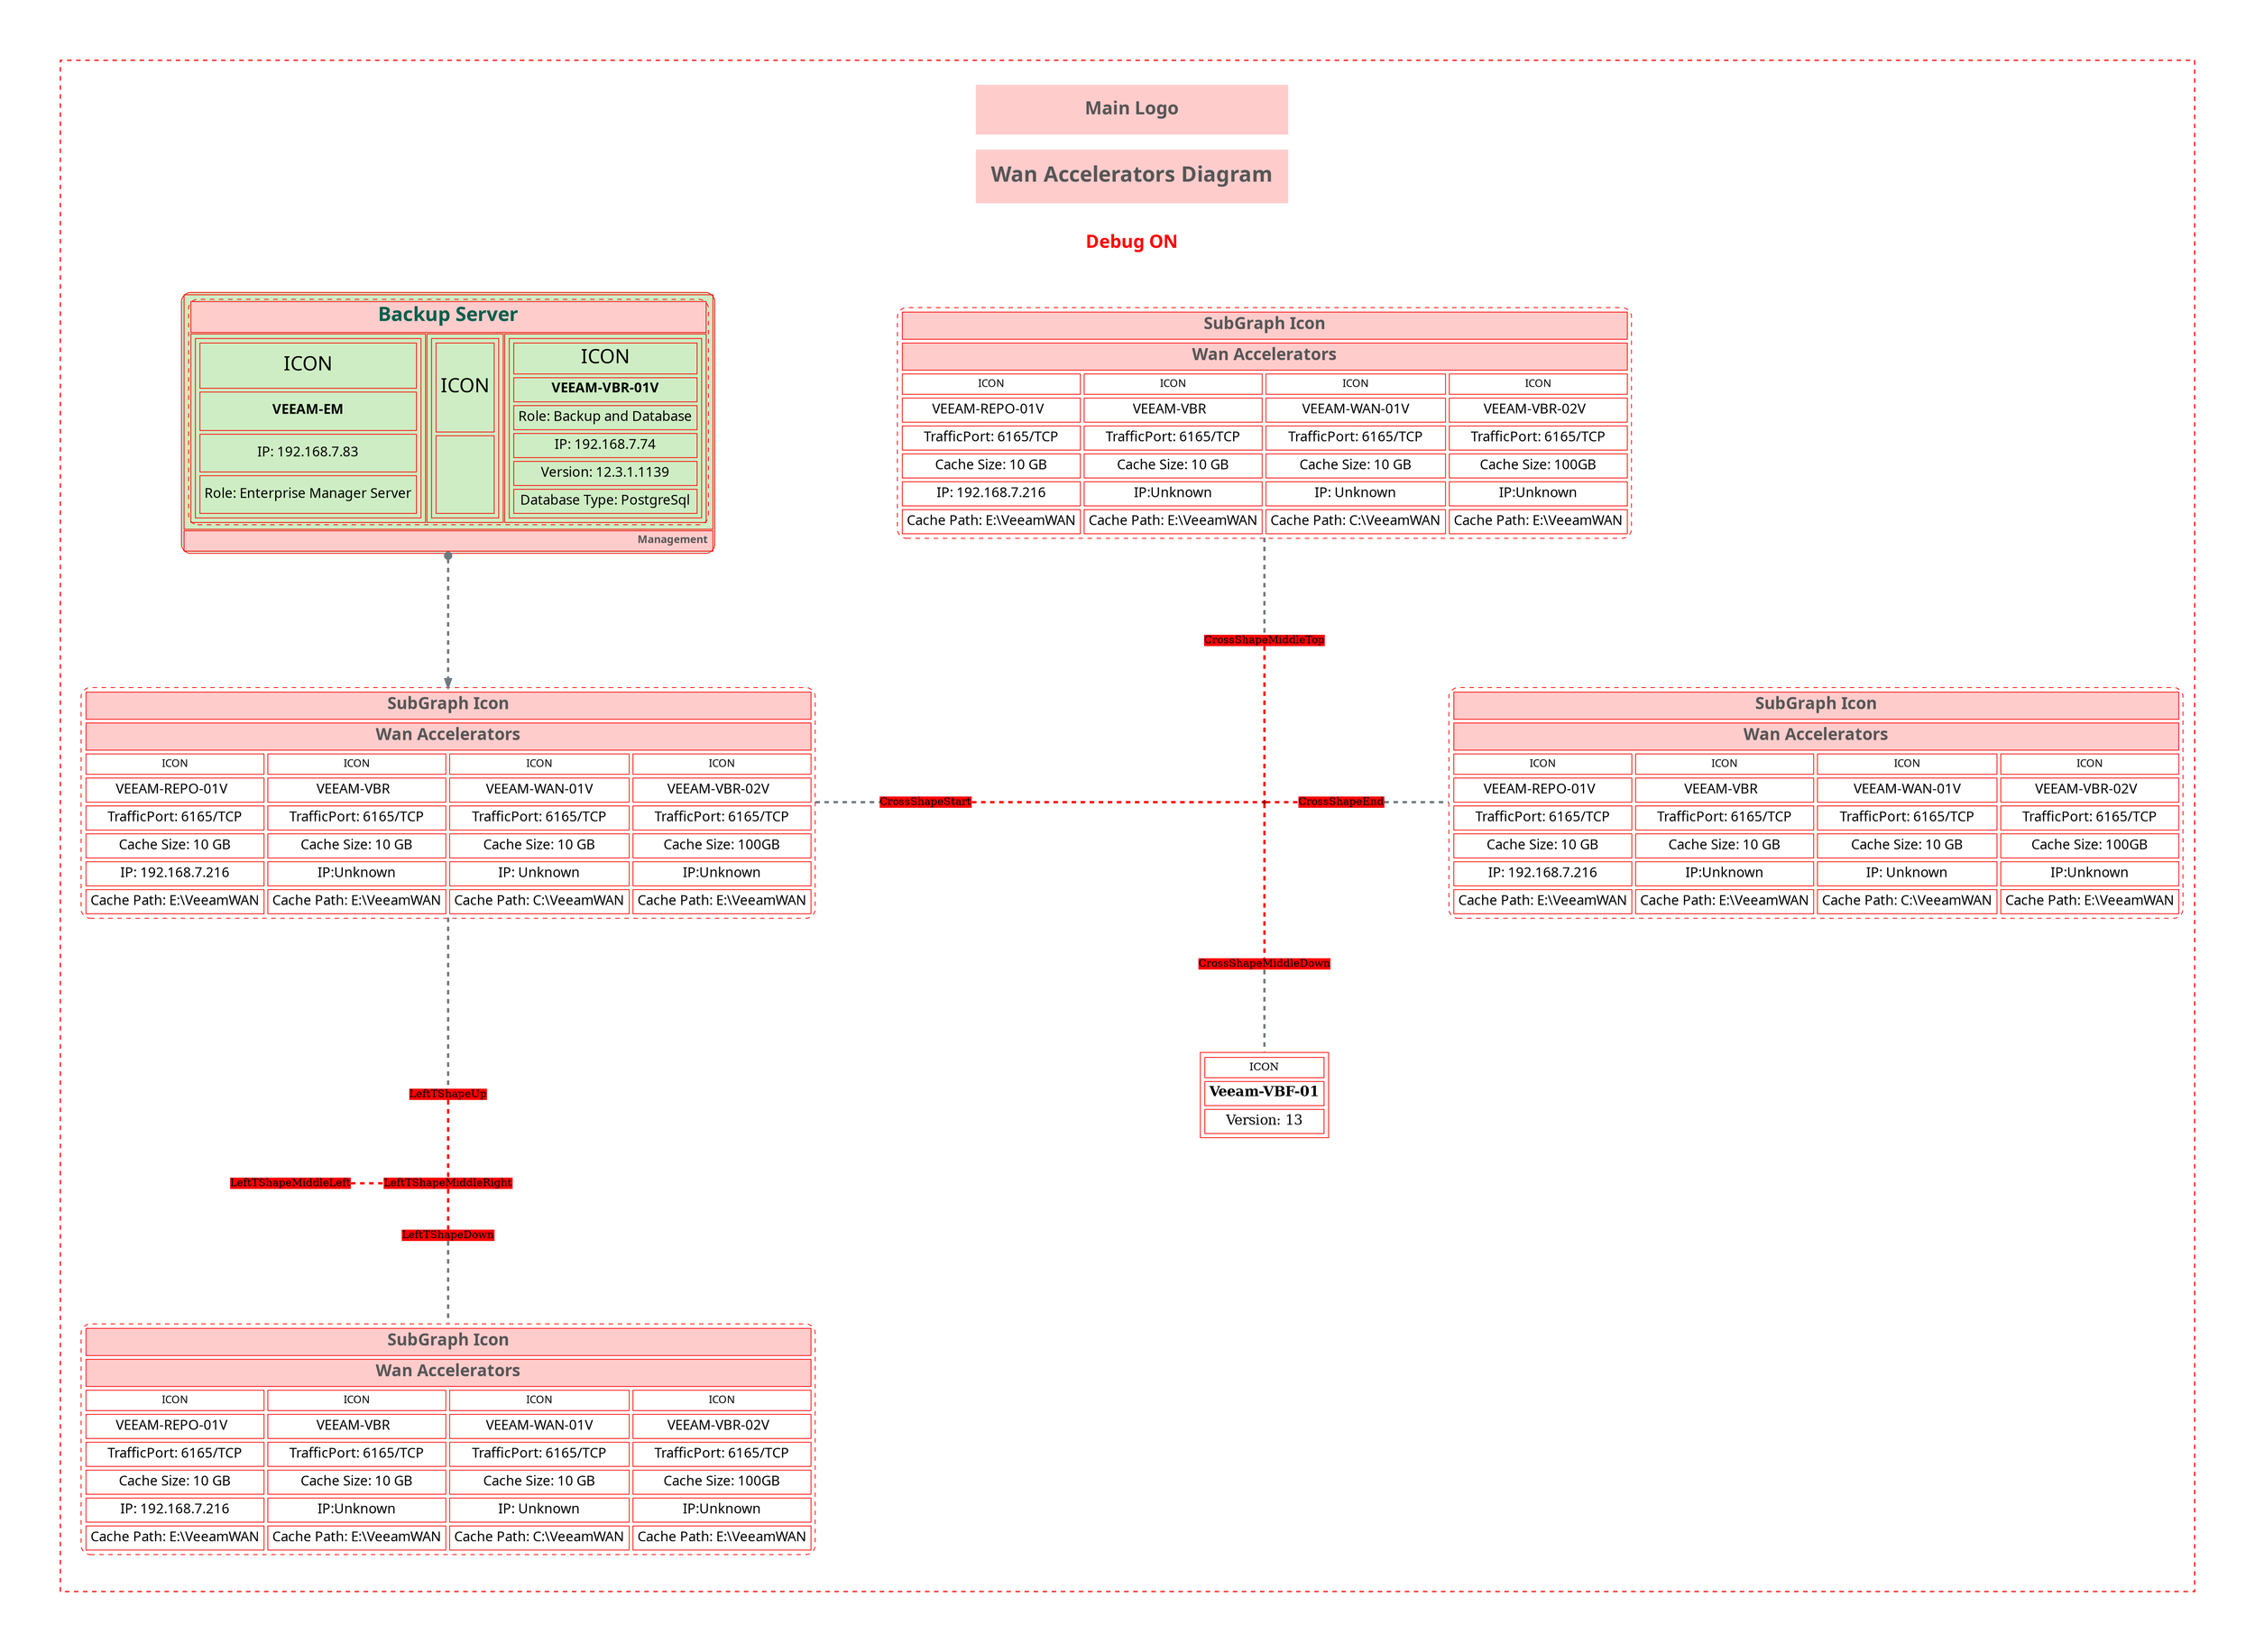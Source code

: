 digraph VeeamVBR {
    bgcolor="White";
    nodesep="0.6";
    imagepath="C:\Users\jocolon\Documents\WindowsPowerShell\Modules\Veeam.Diagrammer\icons";
    fontcolor="#565656";
    fontname="Segoe Ui Black";
    overlap="false";
    ranksep="0.75";
    penwidth="1.5";
    style="dashed";
    pad="1";
    compound="true";
    fontsize="32";
    labelloc="t";
    splines="polyline";
    rankdir="TB";
    node [labelloc="t";shape="none";fontcolor="Black";style="filled";imagescale="True";fillcolor="transparent";fontsize="14";]
    edge [color="#71797E";fontcolor="#71797E";dir="both";style="dashed";penwidth="3";arrowsize="1";arrowtail="dot";]
    subgraph clusterOUTERDRAWBOARD1 {
        label=" ";
        color="red";
        labelloc="b";
        style="dashed";
        penwidth="1.5";
        labeljust="r";
        fontsize="24";
        "OUTERDRAWBOARD1" [label="";style="invis";shape="point";]
        subgraph clusterMainGraph {
            label=<<TABLE border='0' cellborder='0' cellspacing='20' cellpadding='20'><TR><TD bgcolor='#FFCCCC' ALIGN='center' colspan='1'>Main Logo</TD></TR><TR><TD bgcolor='#FFCCCC' ALIGN='center' ><FONT FACE='Segoe Ui Black' Color='#565656' POINT-SIZE='28'>Wan Accelerators Diagram</FONT></TD></TR><TR><TD ALIGN='center'><font color='red'>Debug ON</font></TD></TR></TABLE>>;
            penwidth="0";
            labeljust="c";
            labelloc="t";
            fontsize="24";
            "MainGraph" [label="";style="invis";shape="point";]
            "BackupServers" [label=<<TABLE STYLE="rounded" COLOR="red" border="1" cellborder="1" cellpadding="5"><TR><TD align="Right" colspan="1"><FONT POINT-SIZE="14"><TABLE STYLE="dashed,rounded" COLOR="red" border="1" cellborder="1" cellpadding="5"><TR><TD bgcolor="#FFCCCC" ALIGN="Center" colspan="3"><FONT FACE="Segoe Ui Black" Color="#005f4b" POINT-SIZE="26"><B>Backup Server</B></FONT></TD></TR><TR><TD align="Center" colspan="1"><FONT POINT-SIZE="26"><TABLE color='red' border='1' cellborder='1' cellspacing='5' cellpadding='5'><TR><TD ALIGN='Center' colspan='1'>ICON</TD></TR><TR><TD align='Center'><B><FONT POINT-SIZE='18'>VEEAM-EM</FONT></B></TD></TR><TR><TD align='Center' colspan='1'><FONT POINT-SIZE='18'>IP: 192.168.7.83</FONT></TD></TR> <TR><TD align='Center' colspan='1'><FONT POINT-SIZE='18'>Role: Enterprise Manager Server</FONT></TD></TR></TABLE></FONT></TD><TD align="Center" colspan="1"><FONT POINT-SIZE="26"><TABLE color='red' border='1' cellborder='1' cellspacing='5' cellpadding='5'><TR><TD ALIGN='Center' colspan='1'>ICON</TD></TR><TR><TD align='Center'><B><FONT POINT-SIZE='14'> </FONT></B></TD></TR></TABLE></FONT></TD><TD align="Center" colspan="1"><FONT POINT-SIZE="26"><TABLE color='red' border='1' cellborder='1' cellspacing='5' cellpadding='5'><TR><TD ALIGN='Center' colspan='1'>ICON</TD></TR><TR><TD align='Center'><B><FONT POINT-SIZE='18'>VEEAM-VBR-01V</FONT></B></TD></TR><TR><TD align='Center' colspan='1'><FONT POINT-SIZE='18'>Role: Backup and Database</FONT></TD></TR> <TR><TD align='Center' colspan='1'><FONT POINT-SIZE='18'>IP: 192.168.7.74</FONT></TD></TR> <TR><TD align='Center' colspan='1'><FONT POINT-SIZE='18'>Version: 12.3.1.1139</FONT></TD></TR> <TR><TD align='Center' colspan='1'><FONT POINT-SIZE='18'>Database Type: PostgreSql</FONT></TD></TR></TABLE></FONT></TD></TR></TABLE></FONT></TD></TR><TR><TD bgcolor="#FFCCCC" ALIGN="Right" colspan="1"><FONT FACE="Segoe Ui Black" Color="#565656" POINT-SIZE="14"><B>Management</B></FONT></TD></TR></TABLE>>;fontname="Segoe
Ui";shape="plain";style="filled,rounded";fillcolor="#ceedc4";fontsize="14";]

            "WanAccelServer" [label=<<TABLE STYLE="dashed,rounded" PORT="EdgeDot" COLOR="red" border="1" cellborder="1" cellpadding="5" cellspacing="5"><TR><TD
bgcolor="#FFCCCC" ALIGN="Center" colspan="4"><FONT FACE="Segoe Ui Black" Color="#565656" POINT-SIZE="22"><B>SubGraph Icon</B></FONT></TD></TR><TR><TD
bgcolor="#FFCCCC" ALIGN="Center" colspan="4"><FONT FACE="Segoe Ui Black" Color="#565656" POINT-SIZE="22"><B>Wan Accelerators</B></FONT></TD></TR><TR><TD
ALIGN="Center" colspan="1">ICON</TD><TD ALIGN="Center" colspan="1">ICON</TD><TD ALIGN="Center" colspan="1">ICON</TD><TD ALIGN="Center"
colspan="1">ICON</TD></TR><TR><TD PORT="VEEAM-REPO-01V  " ALIGN="Center" colspan="1"><FONT POINT-SIZE="18">VEEAM-REPO-01V  </FONT></TD><TD PORT="VEEAM-VBR  "
ALIGN="Center" colspan="1"><FONT POINT-SIZE="18">VEEAM-VBR  </FONT></TD><TD PORT="VEEAM-WAN-01V  " ALIGN="Center" colspan="1"><FONT POINT-SIZE="18">VEEAM-WAN-01V
</FONT></TD><TD PORT="VEEAM-VBR-02V  " ALIGN="Center" colspan="1"><FONT POINT-SIZE="18">VEEAM-VBR-02V  </FONT></TD></TR><TR><TD ALIGN="Center" colspan="1"><FONT
POINT-SIZE="18">TrafficPort: 6165/TCP</FONT></TD><TD ALIGN="Center" colspan="1"><FONT POINT-SIZE="18">TrafficPort: 6165/TCP</FONT></TD><TD ALIGN="Center"
colspan="1"><FONT POINT-SIZE="18">TrafficPort: 6165/TCP</FONT></TD><TD ALIGN="Center" colspan="1"><FONT POINT-SIZE="18">TrafficPort: 6165/TCP</FONT></TD></TR><TR><TD
ALIGN="Center" colspan="1"><FONT POINT-SIZE="18">Cache Size: 10 GB</FONT></TD><TD ALIGN="Center" colspan="1"><FONT POINT-SIZE="18">Cache Size: 10 GB</FONT></TD><TD
ALIGN="Center" colspan="1"><FONT POINT-SIZE="18">Cache Size: 10 GB</FONT></TD><TD ALIGN="Center" colspan="1"><FONT POINT-SIZE="18">Cache Size: 100
GB</FONT></TD></TR><TR><TD ALIGN="Center" colspan="1"><FONT POINT-SIZE="18">IP: 192.168.7.216</FONT></TD><TD ALIGN="Center" colspan="1"><FONT POINT-SIZE="18">IP:
Unknown</FONT></TD><TD ALIGN="Center" colspan="1"><FONT POINT-SIZE="18">IP: Unknown</FONT></TD><TD ALIGN="Center" colspan="1"><FONT POINT-SIZE="18">IP:
Unknown</FONT></TD></TR><TR><TD ALIGN="Center" colspan="1"><FONT POINT-SIZE="18">Cache Path: E:\VeeamWAN</FONT></TD><TD ALIGN="Center" colspan="1"><FONT
POINT-SIZE="18">Cache Path: E:\VeeamWAN</FONT></TD><TD ALIGN="Center" colspan="1"><FONT POINT-SIZE="18">Cache Path: C:\VeeamWAN</FONT></TD><TD ALIGN="Center"
colspan="1"><FONT POINT-SIZE="18">Cache Path: E:\VeeamWAN</FONT></TD></TR></TABLE>>;fontname="Segoe Ui";shape="plain";fontsize="14";]
            "WanAccelServer2" [label=<<TABLE STYLE="dashed,rounded" PORT="EdgeDot" COLOR="red" border="1" cellborder="1" cellpadding="5" cellspacing="5"><TR><TD
bgcolor="#FFCCCC" ALIGN="Center" colspan="4"><FONT FACE="Segoe Ui Black" Color="#565656" POINT-SIZE="22"><B>SubGraph Icon</B></FONT></TD></TR><TR><TD
bgcolor="#FFCCCC" ALIGN="Center" colspan="4"><FONT FACE="Segoe Ui Black" Color="#565656" POINT-SIZE="22"><B>Wan Accelerators</B></FONT></TD></TR><TR><TD
ALIGN="Center" colspan="1">ICON</TD><TD ALIGN="Center" colspan="1">ICON</TD><TD ALIGN="Center" colspan="1">ICON</TD><TD ALIGN="Center"
colspan="1">ICON</TD></TR><TR><TD PORT="VEEAM-REPO-01V  " ALIGN="Center" colspan="1"><FONT POINT-SIZE="18">VEEAM-REPO-01V  </FONT></TD><TD PORT="VEEAM-VBR  "
ALIGN="Center" colspan="1"><FONT POINT-SIZE="18">VEEAM-VBR  </FONT></TD><TD PORT="VEEAM-WAN-01V  " ALIGN="Center" colspan="1"><FONT POINT-SIZE="18">VEEAM-WAN-01V
</FONT></TD><TD PORT="VEEAM-VBR-02V  " ALIGN="Center" colspan="1"><FONT POINT-SIZE="18">VEEAM-VBR-02V  </FONT></TD></TR><TR><TD ALIGN="Center" colspan="1"><FONT
POINT-SIZE="18">TrafficPort: 6165/TCP</FONT></TD><TD ALIGN="Center" colspan="1"><FONT POINT-SIZE="18">TrafficPort: 6165/TCP</FONT></TD><TD ALIGN="Center"
colspan="1"><FONT POINT-SIZE="18">TrafficPort: 6165/TCP</FONT></TD><TD ALIGN="Center" colspan="1"><FONT POINT-SIZE="18">TrafficPort: 6165/TCP</FONT></TD></TR><TR><TD
ALIGN="Center" colspan="1"><FONT POINT-SIZE="18">Cache Size: 10 GB</FONT></TD><TD ALIGN="Center" colspan="1"><FONT POINT-SIZE="18">Cache Size: 10 GB</FONT></TD><TD
ALIGN="Center" colspan="1"><FONT POINT-SIZE="18">Cache Size: 10 GB</FONT></TD><TD ALIGN="Center" colspan="1"><FONT POINT-SIZE="18">Cache Size: 100
GB</FONT></TD></TR><TR><TD ALIGN="Center" colspan="1"><FONT POINT-SIZE="18">IP: 192.168.7.216</FONT></TD><TD ALIGN="Center" colspan="1"><FONT POINT-SIZE="18">IP:
Unknown</FONT></TD><TD ALIGN="Center" colspan="1"><FONT POINT-SIZE="18">IP: Unknown</FONT></TD><TD ALIGN="Center" colspan="1"><FONT POINT-SIZE="18">IP:
Unknown</FONT></TD></TR><TR><TD ALIGN="Center" colspan="1"><FONT POINT-SIZE="18">Cache Path: E:\VeeamWAN</FONT></TD><TD ALIGN="Center" colspan="1"><FONT
POINT-SIZE="18">Cache Path: E:\VeeamWAN</FONT></TD><TD ALIGN="Center" colspan="1"><FONT POINT-SIZE="18">Cache Path: C:\VeeamWAN</FONT></TD><TD ALIGN="Center"
colspan="1"><FONT POINT-SIZE="18">Cache Path: E:\VeeamWAN</FONT></TD></TR></TABLE>>;fontname="Segoe Ui";shape="plain";fontsize="14";]
            "WanAccelServer3" [label=<<TABLE STYLE="dashed,rounded" PORT="EdgeDot" COLOR="red" border="1" cellborder="1" cellpadding="5" cellspacing="5"><TR><TD
bgcolor="#FFCCCC" ALIGN="Center" colspan="4"><FONT FACE="Segoe Ui Black" Color="#565656" POINT-SIZE="22"><B>SubGraph Icon</B></FONT></TD></TR><TR><TD
bgcolor="#FFCCCC" ALIGN="Center" colspan="4"><FONT FACE="Segoe Ui Black" Color="#565656" POINT-SIZE="22"><B>Wan Accelerators</B></FONT></TD></TR><TR><TD
ALIGN="Center" colspan="1">ICON</TD><TD ALIGN="Center" colspan="1">ICON</TD><TD ALIGN="Center" colspan="1">ICON</TD><TD ALIGN="Center"
colspan="1">ICON</TD></TR><TR><TD PORT="VEEAM-REPO-01V  " ALIGN="Center" colspan="1"><FONT POINT-SIZE="18">VEEAM-REPO-01V  </FONT></TD><TD PORT="VEEAM-VBR  "
ALIGN="Center" colspan="1"><FONT POINT-SIZE="18">VEEAM-VBR  </FONT></TD><TD PORT="VEEAM-WAN-01V  " ALIGN="Center" colspan="1"><FONT POINT-SIZE="18">VEEAM-WAN-01V
</FONT></TD><TD PORT="VEEAM-VBR-02V  " ALIGN="Center" colspan="1"><FONT POINT-SIZE="18">VEEAM-VBR-02V  </FONT></TD></TR><TR><TD ALIGN="Center" colspan="1"><FONT
POINT-SIZE="18">TrafficPort: 6165/TCP</FONT></TD><TD ALIGN="Center" colspan="1"><FONT POINT-SIZE="18">TrafficPort: 6165/TCP</FONT></TD><TD ALIGN="Center"
colspan="1"><FONT POINT-SIZE="18">TrafficPort: 6165/TCP</FONT></TD><TD ALIGN="Center" colspan="1"><FONT POINT-SIZE="18">TrafficPort: 6165/TCP</FONT></TD></TR><TR><TD
ALIGN="Center" colspan="1"><FONT POINT-SIZE="18">Cache Size: 10 GB</FONT></TD><TD ALIGN="Center" colspan="1"><FONT POINT-SIZE="18">Cache Size: 10 GB</FONT></TD><TD
ALIGN="Center" colspan="1"><FONT POINT-SIZE="18">Cache Size: 10 GB</FONT></TD><TD ALIGN="Center" colspan="1"><FONT POINT-SIZE="18">Cache Size: 100
GB</FONT></TD></TR><TR><TD ALIGN="Center" colspan="1"><FONT POINT-SIZE="18">IP: 192.168.7.216</FONT></TD><TD ALIGN="Center" colspan="1"><FONT POINT-SIZE="18">IP:
Unknown</FONT></TD><TD ALIGN="Center" colspan="1"><FONT POINT-SIZE="18">IP: Unknown</FONT></TD><TD ALIGN="Center" colspan="1"><FONT POINT-SIZE="18">IP:
Unknown</FONT></TD></TR><TR><TD ALIGN="Center" colspan="1"><FONT POINT-SIZE="18">Cache Path: E:\VeeamWAN</FONT></TD><TD ALIGN="Center" colspan="1"><FONT
POINT-SIZE="18">Cache Path: E:\VeeamWAN</FONT></TD><TD ALIGN="Center" colspan="1"><FONT POINT-SIZE="18">Cache Path: C:\VeeamWAN</FONT></TD><TD ALIGN="Center"
colspan="1"><FONT POINT-SIZE="18">Cache Path: E:\VeeamWAN</FONT></TD></TR></TABLE>>;fontname="Segoe Ui";shape="plain";fontsize="14";]
            "WanAccelServer4" [label=<<TABLE STYLE="dashed,rounded" PORT="EdgeDot" COLOR="red" border="1" cellborder="1" cellpadding="5" cellspacing="5"><TR><TD
bgcolor="#FFCCCC" ALIGN="Center" colspan="4"><FONT FACE="Segoe Ui Black" Color="#565656" POINT-SIZE="22"><B>SubGraph Icon</B></FONT></TD></TR><TR><TD
bgcolor="#FFCCCC" ALIGN="Center" colspan="4"><FONT FACE="Segoe Ui Black" Color="#565656" POINT-SIZE="22"><B>Wan Accelerators</B></FONT></TD></TR><TR><TD
ALIGN="Center" colspan="1">ICON</TD><TD ALIGN="Center" colspan="1">ICON</TD><TD ALIGN="Center" colspan="1">ICON</TD><TD ALIGN="Center"
colspan="1">ICON</TD></TR><TR><TD PORT="VEEAM-REPO-01V  " ALIGN="Center" colspan="1"><FONT POINT-SIZE="18">VEEAM-REPO-01V  </FONT></TD><TD PORT="VEEAM-VBR  "
ALIGN="Center" colspan="1"><FONT POINT-SIZE="18">VEEAM-VBR  </FONT></TD><TD PORT="VEEAM-WAN-01V  " ALIGN="Center" colspan="1"><FONT POINT-SIZE="18">VEEAM-WAN-01V
</FONT></TD><TD PORT="VEEAM-VBR-02V  " ALIGN="Center" colspan="1"><FONT POINT-SIZE="18">VEEAM-VBR-02V  </FONT></TD></TR><TR><TD ALIGN="Center" colspan="1"><FONT
POINT-SIZE="18">TrafficPort: 6165/TCP</FONT></TD><TD ALIGN="Center" colspan="1"><FONT POINT-SIZE="18">TrafficPort: 6165/TCP</FONT></TD><TD ALIGN="Center"
colspan="1"><FONT POINT-SIZE="18">TrafficPort: 6165/TCP</FONT></TD><TD ALIGN="Center" colspan="1"><FONT POINT-SIZE="18">TrafficPort: 6165/TCP</FONT></TD></TR><TR><TD
ALIGN="Center" colspan="1"><FONT POINT-SIZE="18">Cache Size: 10 GB</FONT></TD><TD ALIGN="Center" colspan="1"><FONT POINT-SIZE="18">Cache Size: 10 GB</FONT></TD><TD
ALIGN="Center" colspan="1"><FONT POINT-SIZE="18">Cache Size: 10 GB</FONT></TD><TD ALIGN="Center" colspan="1"><FONT POINT-SIZE="18">Cache Size: 100
GB</FONT></TD></TR><TR><TD ALIGN="Center" colspan="1"><FONT POINT-SIZE="18">IP: 192.168.7.216</FONT></TD><TD ALIGN="Center" colspan="1"><FONT POINT-SIZE="18">IP:
Unknown</FONT></TD><TD ALIGN="Center" colspan="1"><FONT POINT-SIZE="18">IP: Unknown</FONT></TD><TD ALIGN="Center" colspan="1"><FONT POINT-SIZE="18">IP:
Unknown</FONT></TD></TR><TR><TD ALIGN="Center" colspan="1"><FONT POINT-SIZE="18">Cache Path: E:\VeeamWAN</FONT></TD><TD ALIGN="Center" colspan="1"><FONT
POINT-SIZE="18">Cache Path: E:\VeeamWAN</FONT></TD><TD ALIGN="Center" colspan="1"><FONT POINT-SIZE="18">Cache Path: C:\VeeamWAN</FONT></TD><TD ALIGN="Center"
colspan="1"><FONT POINT-SIZE="18">Cache Path: E:\VeeamWAN</FONT></TD></TR></TABLE>>;fontname="Segoe Ui";shape="plain";fontsize="14";]
            "BackupServers"->"WanAccelServer" [minlen="3";]
            "LeftTShapeUp" [color="black";fillcolor="red";shape="plain";style="filled";]
            "LeftTShapeMiddleRight" [color="black";fillcolor="red";shape="plain";style="filled";]
            "LeftTShapeDown" [color="black";fillcolor="red";shape="plain";style="filled";]
            "LeftTShapeMiddleLeft" [color="black";fillcolor="red";shape="plain";style="filled";]
            { rank=same;  "LeftTShapeMiddleRight"; "LeftTShapeMiddleLeft"; }
            "LeftTShapeUp"->"LeftTShapeMiddleRight" [arrowhead="none";color="red";minlen="1";style="dashed";penwidth="3";arrowtail="none";]
            "LeftTShapeMiddleRight"->"LeftTShapeDown" [arrowhead="none";color="red";minlen="1";style="dashed";penwidth="3";arrowtail="none";]
            "LeftTShapeMiddleLeft"->"LeftTShapeMiddleRight" [arrowhead="none";color="red";minlen="1";style="dashed";penwidth="3";arrowtail="none";]
            "WanAccelServer"->"LeftTShapeUp" [color="#71797E";arrowhead="none";minlen="3";arrowtail="none";style="dashed";]
            "LeftTShapeDown"->"WanAccelServer3" [color="#71797E";arrowhead="none";minlen="2";arrowtail="none";style="dashed";]
            "CrossShapeStart" [color="black";fillcolor="red";shape="plain";style="filled";]
            "CrossShapeEnd" [color="black";fillcolor="red";shape="plain";style="filled";]
            "CrossShapeStart" [color="black";fillcolor="red";shape="plain";style="filled";]
            "CrossShapeMiddleTop" [color="black";fillcolor="red";shape="plain";style="filled";]
            "CrossShapeMiddleDown" [color="black";fillcolor="red";shape="plain";style="filled";]
            "CrossShapeEnd" [color="black";fillcolor="red";shape="plain";style="filled";]
            "CrossShapeMiddle" [color="black";fillcolor="red";shape="point";style="filled";]
            { rank=same;  "CrossShapeStart"; "CrossShapeMiddle"; "CrossShapeEnd"; }
            "CrossShapeStart"->"CrossShapeMiddle" [arrowhead="none";color="red";minlen="9";style="dashed";penwidth="3";arrowtail="none";]
            "CrossShapeMiddle"->"CrossShapeEnd" [arrowhead="none";color="red";minlen="1";style="dashed";penwidth="3";arrowtail="none";]
            "CrossShapeMiddleTop"->"CrossShapeMiddle" [arrowhead="none";color="red";minlen="1";style="dashed";penwidth="3";arrowtail="none";]
            "CrossShapeMiddle"->"CrossShapeMiddleDown" [arrowhead="none";color="red";minlen="1";style="dashed";penwidth="3";arrowtail="none";]
            "WanAccelServer"->"CrossShapeStart" [color="#71797E";arrowhead="none";minlen="2";arrowtail="none";style="dashed";]
            { rank=same;  "WanAccelServer"; "CrossShapeStart"; }
            { rank=same;  "WanAccelServer2"; "CrossShapeEnd"; }
            "CrossShapeEnd"->"WanAccelServer2" [color="#71797E";arrowhead="none";minlen="2";arrowtail="none";style="dashed";]
            "WanAccelServer4"->"CrossShapeMiddleTop" [color="#71797E";arrowhead="none";minlen="2";arrowtail="none";style="dashed";]
            "VB365Server" [label=<<TABLE color='red' border='1' cellborder='1' cellspacing='5' cellpadding='5'><TR><TD ALIGN='Center'
colspan='1'>ICON</TD></TR><TR><TD align='Center'><B><FONT POINT-SIZE='18'>Veeam-VBF-01</FONT></B></TD></TR><TR><TD align='Center' colspan='1'><FONT
POINT-SIZE='18'>Version: 13</FONT></TD></TR></TABLE>>;fillcolor="transparent";shape="plain";fontsize="14";]
            "CrossShapeMiddleDown"->"VB365Server" [color="#71797E";arrowhead="none";minlen="2";arrowtail="none";style="dashed";]
        }

    }
}